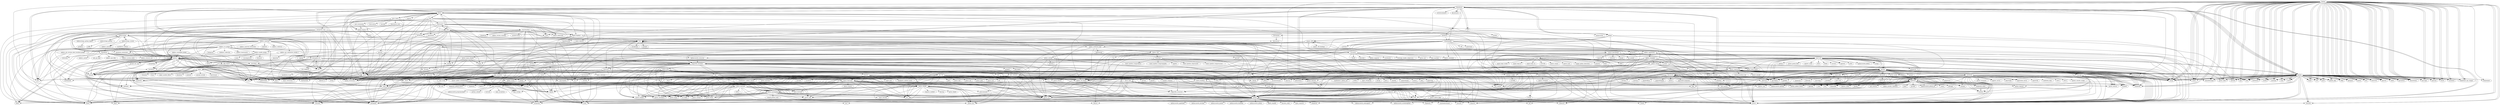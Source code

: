digraph G {
Pandas -> numpy;
Pandas -> numpy;
Pandas -> numpy;
Pandas -> python_dateutil;
python_dateutil -> six;
Pandas -> pytz;
Pandas -> tzdata;
Pandas -> hypothesis;
hypothesis -> attrs;
attrs -> importlib_metadata;
importlib_metadata -> zipp;
zipp -> sphinx;
sphinx -> sphinxcontrib_applehelp;
sphinx -> sphinxcontrib_devhelp;
sphinx -> sphinxcontrib_jsmath;
sphinx -> sphinxcontrib_htmlhelp;
sphinx -> sphinxcontrib_serializinghtml;
sphinx -> sphinxcontrib_qthelp;
sphinx -> Jinja2;
sphinx -> Pygments;
sphinx -> docutils;
sphinx -> snowballstemmer;
sphinx -> babel;
sphinx -> alabaster;
sphinx -> imagesize;
sphinx -> requests;
sphinx -> packaging;
sphinx -> importlib_metadata;
sphinx -> colorama;
sphinx -> sphinxcontrib_websupport;
sphinx -> flake8;
sphinx -> flake8_simplify;
sphinx -> isort;
sphinx -> ruff;
sphinx -> mypy;
sphinx -> sphinx_lint;
sphinx -> docutils_stubs;
sphinx -> types_requests;
sphinx -> pytest;
sphinx -> html5lib;
sphinx -> cython;
sphinx -> setuptools;
sphinx -> filelock;
zipp -> sphinx;
zipp -> jaraco_packaging;
jaraco_packaging -> build;
jaraco_packaging -> jaraco_context;
jaraco_packaging -> sphinx;
jaraco_packaging -> domdf_python_tools;
jaraco_packaging -> sphinx;
jaraco_packaging -> jaraco_packaging;
jaraco_packaging -> rst_linker;
jaraco_packaging -> furo;
jaraco_packaging -> sphinx_lint;
jaraco_packaging -> pytest;
jaraco_packaging -> pytest_checkdocs;
jaraco_packaging -> pytest_cov;
jaraco_packaging -> pytest_enabler;
jaraco_packaging -> pytest_ruff;
jaraco_packaging -> types_docutils;
jaraco_packaging -> pytest_black;
jaraco_packaging -> pytest_mypy;
zipp -> rst_linker;
zipp -> furo;
zipp -> sphinx_lint;
zipp -> jaraco_tidelift;
jaraco_tidelift -> autocommand;
jaraco_tidelift -> requests_toolbelt;
jaraco_tidelift -> keyring;
jaraco_tidelift -> importlib_resources;
jaraco_tidelift -> sphinx;
jaraco_tidelift -> jaraco_packaging;
jaraco_tidelift -> rst_linker;
jaraco_tidelift -> furo;
jaraco_tidelift -> sphinx_lint;
jaraco_tidelift -> pytest;
jaraco_tidelift -> pytest_checkdocs;
jaraco_tidelift -> flake8;
jaraco_tidelift -> pytest_cov;
jaraco_tidelift -> pytest_enabler;
jaraco_tidelift -> types_docutils;
jaraco_tidelift -> pytest_black;
jaraco_tidelift -> pytest_mypy;
jaraco_tidelift -> pytest_flake8;
zipp -> pytest;
zipp -> pytest_checkdocs;
zipp -> pytest_cov;
zipp -> pytest_enabler;
zipp -> pytest_ruff;
zipp -> jaraco_itertools;
jaraco_itertools -> more_itertools;
jaraco_itertools -> inflect;
jaraco_itertools -> sphinx;
jaraco_itertools -> jaraco_packaging;
jaraco_itertools -> rst_linker;
jaraco_itertools -> furo;
jaraco_itertools -> sphinx_lint;
jaraco_itertools -> pytest;
jaraco_itertools -> pytest_checkdocs;
jaraco_itertools -> pytest_cov;
jaraco_itertools -> pytest_enabler;
jaraco_itertools -> pytest_ruff;
jaraco_itertools -> pytest_black;
jaraco_itertools -> pytest_mypy;
zipp -> jaraco_functools;
jaraco_functools -> more_itertools;
jaraco_functools -> sphinx;
jaraco_functools -> sphinx;
jaraco_functools -> jaraco_packaging;
jaraco_functools -> rst_linker;
jaraco_functools -> furo;
jaraco_functools -> sphinx_lint;
jaraco_functools -> jaraco_tidelift;
jaraco_functools -> pytest;
jaraco_functools -> pytest_checkdocs;
jaraco_functools -> pytest_cov;
jaraco_functools -> pytest_enabler;
jaraco_functools -> pytest_ruff;
jaraco_functools -> jaraco_classes;
jaraco_functools -> pytest_black;
jaraco_functools -> pytest_mypy;
zipp -> more_itertools;
zipp -> big_O;
zipp -> pytest_ignore_flaky;
pytest_ignore_flaky -> pytest;
zipp -> pytest_black;
zipp -> pytest_mypy;
importlib_metadata -> typing_extensions;
importlib_metadata -> sphinx;
importlib_metadata -> jaraco_packaging;
importlib_metadata -> rst_linker;
importlib_metadata -> furo;
importlib_metadata -> sphinx_lint;
importlib_metadata -> jaraco_tidelift;
importlib_metadata -> ipython;
ipython -> decorator;
ipython -> jedi;
jedi -> parso;
jedi -> Jinja2;
jedi -> MarkupSafe;
jedi -> Pygments;
jedi -> alabaster;
jedi -> babel;
jedi -> chardet;
jedi -> commonmark;
jedi -> docutils;
jedi -> future;
jedi -> idna;
jedi -> imagesize;
jedi -> mock;
jedi -> packaging;
jedi -> pyparsing;
jedi -> pytz;
jedi -> readthedocs_sphinx_ext;
jedi -> recommonmark;
jedi -> requests;
jedi -> six;
jedi -> snowballstemmer;
jedi -> sphinx_rtd_theme;
jedi -> sphinx;
jedi -> sphinxcontrib_serializinghtml;
jedi -> sphinxcontrib_websupport;
jedi -> urllib3;
jedi -> flake8;
jedi -> mypy;
jedi -> types_setuptools;
jedi -> Django;
jedi -> attrs;
jedi -> colorama;
jedi -> docopt;
jedi -> pytest;
ipython -> matplotlib_inline;
matplotlib_inline -> traitlets;
ipython -> prompt_toolkit;
prompt_toolkit -> wcwidth;
ipython -> pygments;
pygments -> importlib_metadata;
pygments -> colorama;
ipython -> stack_data;
stack_data -> executing;
stack_data -> asttokens;
stack_data -> pure_eval;
stack_data -> pytest;
stack_data -> typeguard;
stack_data -> pygments;
stack_data -> littleutils;
stack_data -> cython;
ipython -> traitlets;
ipython -> typing_extensions;
ipython -> exceptiongroup;
exceptiongroup -> pytest;
ipython -> pexpect;
pexpect -> ptyprocess;
ipython -> appnope;
ipython -> colorama;
ipython -> black;
black -> click;
black -> mypy_extensions;
black -> packaging;
black -> pathspec;
black -> platformdirs;
black -> tomli;
black -> typing_extensions;
black -> colorama;
black -> aiohttp;
black -> ipython;
black -> tokenize_rt;
black -> uvloop;
ipython -> ipykernel;
ipykernel -> appnope;
ipykernel -> comm;
ipykernel -> debugpy;
ipykernel -> ipython;
ipykernel -> jupyter_client;
ipykernel -> jupyter_core;
ipykernel -> matplotlib_inline;
ipykernel -> nest_asyncio;
ipykernel -> packaging;
ipykernel -> psutil;
ipykernel -> pyzmq;
ipykernel -> tornado;
ipykernel -> traitlets;
ipykernel -> coverage;
ipykernel -> curio;
ipykernel -> matplotlib;
ipykernel -> pytest_cov;
ipykernel -> trio;
ipykernel -> myst_parser;
ipykernel -> pydata_sphinx_theme;
ipykernel -> sphinx;
ipykernel -> sphinx_autodoc_typehints;
ipykernel -> sphinxcontrib_github_alt;
ipykernel -> sphinxcontrib_spelling;
ipykernel -> trio;
ipykernel -> pyqt5;
ipykernel -> pyside6;
ipykernel -> flaky;
ipykernel -> ipyparallel;
ipykernel -> pre_commit;
ipykernel -> pytest_asyncio;
ipykernel -> pytest_cov;
ipykernel -> pytest_timeout;
ipykernel -> pytest;
ipython -> setuptools;
ipython -> sphinx;
ipython -> sphinx_rtd_theme;
ipython -> docrepr;
docrepr -> docutils;
docrepr -> jinja2;
docrepr -> sphinx;
docrepr -> matplotlib;
docrepr -> ipython;
docrepr -> matplotlib;
docrepr -> numpy;
docrepr -> pytest;
docrepr -> pytest_asyncio;
docrepr -> playwright;
ipython -> matplotlib;
ipython -> stack_data;
ipython -> pytest;
ipython -> typing_extensions;
ipython -> exceptiongroup;
ipython -> pytest;
ipython -> pytest_asyncio;
ipython -> testpath;
testpath -> pytest;
ipython -> pickleshare;
pickleshare -> pathlib2;
ipython -> nbconvert;
nbconvert -> beautifulsoup4;
nbconvert -> bleach;
nbconvert -> defusedxml;
nbconvert -> importlib_metadata;
nbconvert -> jinja2;
nbconvert -> jupyter_core;
nbconvert -> jupyterlab_pygments;
nbconvert -> markupsafe;
nbconvert -> mistune;
nbconvert -> nbclient;
nbconvert -> nbformat;
nbconvert -> packaging;
nbconvert -> pandocfilters;
nbconvert -> pygments;
nbconvert -> tinycss2;
nbconvert -> traitlets;
nbconvert -> nbconvert;
nbconvert -> ipykernel;
nbconvert -> ipython;
nbconvert -> myst_parser;
nbconvert -> nbsphinx;
nbconvert -> pydata_sphinx_theme;
nbconvert -> sphinx;
nbconvert -> sphinxcontrib_spelling;
nbconvert -> nbconvert;
nbconvert -> pyqtwebengine;
nbconvert -> tornado;
nbconvert -> flaky;
nbconvert -> ipykernel;
nbconvert -> ipywidgets;
nbconvert -> pytest;
nbconvert -> playwright;
ipython -> nbformat;
ipython -> ipywidgets;
ipython -> notebook;
notebook -> jupyter_server;
notebook -> jupyterlab_server;
notebook -> jupyterlab;
notebook -> notebook_shim;
notebook -> tornado;
notebook -> hatch;
notebook -> pre_commit;
notebook -> myst_parser;
notebook -> nbsphinx;
notebook -> pydata_sphinx_theme;
notebook -> sphinx;
notebook -> sphinxcontrib_github_alt;
notebook -> sphinxcontrib_spelling;
notebook -> importlib_resources;
notebook -> ipykernel;
notebook -> jupyter_server;
notebook -> jupyterlab_server;
notebook -> nbval;
notebook -> pytest_console_scripts;
notebook -> pytest_timeout;
notebook -> pytest_tornasync;
notebook -> pytest;
notebook -> requests;
ipython -> ipyparallel;
ipython -> qtconsole;
qtconsole -> traitlets;
qtconsole -> jupyter_core;
qtconsole -> jupyter_client;
qtconsole -> pygments;
qtconsole -> ipykernel;
qtconsole -> qtpy;
qtconsole -> pyzmq;
qtconsole -> packaging;
qtconsole -> Sphinx;
qtconsole -> flaky;
qtconsole -> pytest;
qtconsole -> pytest_qt;
ipython -> curio;
ipython -> matplotlib;
ipython -> numpy;
ipython -> pandas;
pandas -> numpy;
pandas -> numpy;
pandas -> numpy;
pandas -> python_dateutil;
pandas -> pytz;
pandas -> tzdata;
pandas -> hypothesis;
pandas -> pytest;
pandas -> pytest_xdist;
pandas -> bottleneck;
pandas -> numba;
pandas -> numexpr;
pandas -> scipy;
pandas -> xarray;
pandas -> fsspec;
pandas -> s3fs;
pandas -> gcsfs;
pandas -> pandas_gbq;
pandas -> odfpy;
pandas -> openpyxl;
pandas -> pyxlsb;
pandas -> xlrd;
pandas -> xlsxwriter;
pandas -> pyarrow;
pandas -> pyarrow;
pandas -> tables;
pandas -> pyreadstat;
pandas -> SQLAlchemy;
pandas -> psycopg2;
pandas -> SQLAlchemy;
pandas -> pymysql;
pandas -> SQLAlchemy;
pandas -> beautifulsoup4;
pandas -> html5lib;
pandas -> lxml;
pandas -> lxml;
pandas -> matplotlib;
pandas -> jinja2;
pandas -> tabulate;
pandas -> PyQt5;
pandas -> qtpy;
pandas -> zstandard;
pandas -> dataframe_api_compat;
pandas -> beautifulsoup4;
pandas -> bottleneck;
pandas -> dataframe_api_compat;
pandas -> fastparquet;
pandas -> fsspec;
pandas -> gcsfs;
pandas -> html5lib;
pandas -> hypothesis;
pandas -> jinja2;
pandas -> lxml;
pandas -> matplotlib;
pandas -> numba;
pandas -> numexpr;
pandas -> odfpy;
pandas -> openpyxl;
pandas -> pandas_gbq;
pandas -> psycopg2;
pandas -> pyarrow;
pandas -> pymysql;
pandas -> PyQt5;
pandas -> pyreadstat;
pandas -> pytest;
pandas -> pytest_xdist;
pandas -> pyxlsb;
pandas -> qtpy;
pandas -> scipy;
pandas -> s3fs;
pandas -> SQLAlchemy;
pandas -> tables;
pandas -> tabulate;
pandas -> xarray;
pandas -> xlrd;
pandas -> xlsxwriter;
pandas -> zstandard;
ipython -> trio;
ipython -> black;
ipython -> ipykernel;
ipython -> setuptools;
ipython -> sphinx;
ipython -> sphinx_rtd_theme;
ipython -> docrepr;
ipython -> matplotlib;
ipython -> stack_data;
ipython -> pytest;
ipython -> typing_extensions;
ipython -> exceptiongroup;
ipython -> pytest;
ipython -> pytest_asyncio;
ipython -> testpath;
ipython -> pickleshare;
ipython -> ipykernel;
ipython -> nbconvert;
ipython -> nbformat;
ipython -> ipywidgets;
ipython -> notebook;
ipython -> ipyparallel;
ipython -> qtconsole;
ipython -> pytest;
ipython -> pytest_asyncio;
ipython -> testpath;
ipython -> pickleshare;
ipython -> pytest;
ipython -> pytest_asyncio;
ipython -> testpath;
ipython -> pickleshare;
ipython -> curio;
ipython -> matplotlib;
ipython -> nbformat;
ipython -> numpy;
ipython -> pandas;
ipython -> trio;
importlib_metadata -> pytest;
importlib_metadata -> pytest_checkdocs;
importlib_metadata -> pytest_cov;
importlib_metadata -> pytest_enabler;
importlib_metadata -> pytest_ruff;
importlib_metadata -> packaging;
importlib_metadata -> pyfakefs;
importlib_metadata -> flufl_flake8;
importlib_metadata -> pytest_perf;
pytest_perf -> pip_run;
pip_run -> pip;
pip_run -> autocommand;
pip_run -> path;
pip_run -> packaging;
pip_run -> more_itertools;
pip_run -> jaraco_context;
pip_run -> jaraco_text;
pip_run -> platformdirs;
pip_run -> jaraco_functools;
pip_run -> jaraco_env;
pip_run -> importlib_resources;
pip_run -> sphinx;
pip_run -> sphinx;
pip_run -> jaraco_packaging;
pip_run -> rst_linker;
pip_run -> furo;
pip_run -> sphinx_lint;
pip_run -> jaraco_tidelift;
pip_run -> pytest;
pip_run -> pytest_checkdocs;
pip_run -> pytest_cov;
pip_run -> pytest_enabler;
pip_run -> pytest_ruff;
pip_run -> nbformat;
pip_run -> pygments;
pip_run -> jaraco_path;
pip_run -> jaraco_test;
pip_run -> flit_core;
pip_run -> pytest_black;
pip_run -> pytest_mypy;
pytest_perf -> tempora;
tempora -> pytz;
tempora -> jaraco_functools;
tempora -> sphinx;
tempora -> jaraco_packaging;
tempora -> rst_linker;
tempora -> furo;
tempora -> sphinx_lint;
tempora -> jaraco_tidelift;
tempora -> pytest;
tempora -> pytest_checkdocs;
tempora -> pytest_cov;
tempora -> pytest_enabler;
tempora -> pytest_ruff;
tempora -> backports_unittest_mock;
tempora -> pytest_freezer;
tempora -> types_pytz;
tempora -> pytest_black;
tempora -> pytest_mypy;
pytest_perf -> jaraco_functools;
pytest_perf -> more_itertools;
pytest_perf -> jaraco_context;
pytest_perf -> packaging;
pytest_perf -> sphinx;
pytest_perf -> jaraco_packaging;
pytest_perf -> rst_linker;
pytest_perf -> furo;
pytest_perf -> sphinx_lint;
pytest_perf -> pytest;
pytest_perf -> pytest_checkdocs;
pytest_perf -> pytest_cov;
pytest_perf -> pytest_enabler;
pytest_perf -> pytest_ruff;
pytest_perf -> pytest_black;
pytest_perf -> pytest_mypy;
importlib_metadata -> pytest_black;
importlib_metadata -> pytest_mypy;
importlib_metadata -> importlib_resources;
attrs -> attrs;
attrs -> coverage;
attrs -> attrs;
attrs -> pre_commit;
attrs -> furo;
attrs -> myst_parser;
attrs -> sphinx;
attrs -> sphinx_notfound_page;
sphinx_notfound_page -> sphinx;
sphinx_notfound_page -> sphinx_tabs;
sphinx_tabs -> sphinx;
sphinx_tabs -> pygments;
sphinx_tabs -> docutils;
sphinx_tabs -> pre_commit;
sphinx_tabs -> coverage;
sphinx_tabs -> pytest;
sphinx_tabs -> pytest_cov;
sphinx_tabs -> pytest_regressions;
pytest_regressions -> pytest_datadir;
pytest_regressions -> pytest;
pytest_regressions -> pyyaml;
pytest_regressions -> numpy;
pytest_regressions -> pandas;
pytest_regressions -> matplotlib;
pytest_regressions -> mypy;
pytest_regressions -> numpy;
pytest_regressions -> pandas;
pytest_regressions -> pillow;
pytest_regressions -> pre_commit;
pytest_regressions -> restructuredtext_lint;
pytest_regressions -> tox;
pytest_regressions -> pillow;
pytest_regressions -> numpy;
pytest_regressions -> numpy;
pytest_regressions -> pandas;
sphinx_tabs -> pygments;
sphinx_tabs -> bs4;
sphinx_tabs -> rinohtype;
rinohtype -> appdirs;
rinohtype -> docutils;
rinohtype -> importlib_metadata;
rinohtype -> packaging;
rinohtype -> recommonmark;
rinohtype -> rinoh_typeface_dejavuserif;
rinohtype -> rinoh_typeface_texgyrecursor;
rinohtype -> rinoh_typeface_texgyreheros;
rinohtype -> rinoh_typeface_texgyrepagella;
rinohtype -> Sphinx;
sphinx_notfound_page -> sphinx_rtd_theme;
sphinx_notfound_page -> sphinxemoji;
sphinx_notfound_page -> sphinx_autoapi;
sphinx_autoapi -> anyascii;
sphinx_autoapi -> Jinja2;
sphinx_autoapi -> PyYAML;
sphinx_autoapi -> sphinx;
sphinx_autoapi -> astroid;
astroid -> typing_extensions;
sphinx_autoapi -> astroid;
sphinx_autoapi -> furo;
sphinx_autoapi -> sphinx;
sphinx_autoapi -> sphinx_design;
sphinx_design -> sphinx;
sphinx_design -> pre_commit;
sphinx_design -> myst_parser;
sphinx_design -> myst_parser;
sphinx_design -> pytest;
sphinx_design -> pytest_cov;
sphinx_design -> pytest_regressions;
sphinx_design -> furo;
sphinx_design -> pydata_sphinx_theme;
sphinx_design -> sphinx_rtd_theme;
sphinx_design -> sphinx_book_theme;
sphinx_notfound_page -> tox;
attrs -> sphinxcontrib_towncrier;
sphinxcontrib_towncrier -> sphinx;
sphinxcontrib_towncrier -> towncrier;
towncrier -> click;
towncrier -> importlib_resources;
towncrier -> incremental;
incremental -> click;
incremental -> twisted;
incremental -> mypy;
incremental -> click;
incremental -> twisted;
towncrier -> jinja2;
towncrier -> tomli;
towncrier -> furo;
towncrier -> packaging;
towncrier -> sphinx;
towncrier -> twisted;
sphinxcontrib_towncrier -> importlib_metadata;
attrs -> towncrier;
attrs -> zope_interface;
zope_interface -> setuptools;
zope_interface -> Sphinx;
zope_interface -> repoze_sphinx_autointerface;
repoze_sphinx_autointerface -> zope_interface;
zope_interface -> setuptools;
zope_interface -> Sphinx;
zope_interface -> repoze_sphinx_autointerface;
zope_interface -> sphinx_rtd_theme;
zope_interface -> coverage;
zope_interface -> zope_event;
zope_interface -> zope_testing;
zope_interface -> coverage;
zope_interface -> zope_event;
zope_interface -> zope_testing;
repoze_sphinx_autointerface -> Sphinx;
repoze_sphinx_autointerface -> setuptools;
repoze_sphinx_autointerface -> zope_testrunner;
zope_testrunner -> setuptools;
zope_testrunner -> zope_exceptions;
zope_testrunner -> zope_interface;
zope_testrunner -> Sphinx;
zope_testrunner -> sphinxcontrib_programoutput;
zope_testrunner -> python_subunit;
zope_testrunner -> testtools;
zope_testrunner -> zope_testing;
zope_interface -> sphinx_rtd_theme;
zope_interface -> coverage;
zope_interface -> zope_event;
zope_interface -> zope_testing;
zope_interface -> coverage;
zope_interface -> zope_event;
zope_interface -> zope_testing;
attrs -> attrs;
attrs -> zope_interface;
attrs -> cloudpickle;
attrs -> hypothesis;
attrs -> mypy;
attrs -> pympler;
attrs -> pytest_mypy_plugins;
pytest_mypy_plugins -> pytest;
pytest_mypy_plugins -> mypy;
pytest_mypy_plugins -> decorator;
pytest_mypy_plugins -> pyyaml;
pytest_mypy_plugins -> Jinja2;
pytest_mypy_plugins -> regex;
pytest_mypy_plugins -> packaging;
pytest_mypy_plugins -> tomlkit;
attrs -> pytest_xdist;
attrs -> pytest;
hypothesis -> sortedcontainers;
hypothesis -> exceptiongroup;
hypothesis -> black;
hypothesis -> click;
hypothesis -> django;
django -> asgiref;
asgiref -> typing_extensions;
asgiref -> pytest;
asgiref -> pytest_asyncio;
asgiref -> mypy;
django -> sqlparse;
sqlparse -> flake8;
sqlparse -> build;
sqlparse -> sphinx;
sqlparse -> pytest;
sqlparse -> pytest_cov;
django -> backports_zoneinfo;
backports_zoneinfo -> importlib_resources;
backports_zoneinfo -> tzdata;
django -> tzdata;
django -> argon2_cffi;
argon2_cffi -> argon2_cffi_bindings;
argon2_cffi -> typing_extensions;
argon2_cffi -> argon2_cffi;
argon2_cffi -> tox;
argon2_cffi -> furo;
argon2_cffi -> myst_parser;
argon2_cffi -> sphinx;
argon2_cffi -> sphinx_copybutton;
sphinx_copybutton -> sphinx;
sphinx_copybutton -> pre_commit;
sphinx_copybutton -> sphinx;
sphinx_copybutton -> ipython;
sphinx_copybutton -> myst_nb;
myst_nb -> ipywidgets;
myst_nb -> importlib_metadata;
myst_nb -> ipython;
myst_nb -> jupyter_cache;
myst_nb -> nbclient;
myst_nb -> myst_parser;
myst_nb -> nbformat;
myst_nb -> pyyaml;
myst_nb -> sphinx;
myst_nb -> typing_extensions;
myst_nb -> ipykernel;
myst_nb -> pre_commit;
myst_nb -> alabaster;
myst_nb -> altair;
myst_nb -> bokeh;
myst_nb -> coconut;
myst_nb -> ipykernel;
myst_nb -> ipywidgets;
myst_nb -> jupytext;
myst_nb -> matplotlib;
myst_nb -> numpy;
myst_nb -> pandas;
myst_nb -> plotly;
myst_nb -> sphinx_book_theme;
myst_nb -> sphinx_copybutton;
myst_nb -> sphinx_design;
myst_nb -> sphinxcontrib_bibtex;
myst_nb -> sympy;
myst_nb -> coverage;
myst_nb -> beautifulsoup4;
myst_nb -> ipykernel;
myst_nb -> ipython;
myst_nb -> jupytext;
myst_nb -> matplotlib;
myst_nb -> nbdime;
myst_nb -> numpy;
myst_nb -> pandas;
myst_nb -> pytest;
myst_nb -> pytest_cov;
myst_nb -> pytest_regressions;
myst_nb -> pytest_param_files;
myst_nb -> sympy;
sphinx_copybutton -> sphinx_book_theme;
sphinx_copybutton -> sphinx_examples;
sphinx_examples -> sphinx;
sphinx_examples -> sphinx_design;
sphinx_examples -> sphinx_book_theme;
sphinx_examples -> sphinx_copybutton;
sphinx_examples -> myst_parser;
sphinx_examples -> sphinx_rtd_theme;
sphinx_examples -> furo;
argon2_cffi -> sphinx_notfound_page;
argon2_cffi -> hypothesis;
argon2_cffi -> pytest;
argon2_cffi -> mypy;
django -> bcrypt;
bcrypt -> pytest;
bcrypt -> mypy;
hypothesis -> dpcontracts;
hypothesis -> lark;
lark -> atomicwrites;
lark -> interegular;
interegular -> dataclasses;
lark -> js2py;
js2py -> tzlocal;
tzlocal -> tzdata;
tzlocal -> backports_zoneinfo;
tzlocal -> pytest;
tzlocal -> pytest_mock;
pytest_mock -> pytest;
pytest_mock -> pre_commit;
pytest_mock -> tox;
pytest_mock -> pytest_asyncio;
tzlocal -> pytest_cov;
tzlocal -> check_manifest;
check_manifest -> build;
check_manifest -> setuptools;
check_manifest -> tomli;
check_manifest -> pytest;
check_manifest -> mock;
tzlocal -> zest_releaser;
zest_releaser -> build;
zest_releaser -> colorama;
zest_releaser -> readme_renderer;
zest_releaser -> requests;
zest_releaser -> setuptools;
zest_releaser -> twine;
zest_releaser -> tomli;
zest_releaser -> check_manifest;
zest_releaser -> pep440;
zest_releaser -> pyroma;
zest_releaser -> wheel;
zest_releaser -> wheel;
zest_releaser -> zope_testing;
zest_releaser -> zope_testrunner;
js2py -> six;
js2py -> pyjsparser;
lark -> regex;
hypothesis -> libcst;
libcst -> typing_extensions;
libcst -> typing_inspect;
typing_inspect -> mypy_extensions;
typing_inspect -> typing_extensions;
typing_inspect -> typing;
libcst -> pyyaml;
libcst -> black;
libcst -> coverage;
libcst -> build;
libcst -> fixit;
fixit -> click;
fixit -> libcst;
fixit -> moreorless;
moreorless -> click;
moreorless -> dataclasses;
fixit -> packaging;
fixit -> tomli;
fixit -> trailrunner;
trailrunner -> pathspec;
trailrunner -> attribution;
attribution -> attrs;
attribution -> click;
attribution -> jinja2;
attribution -> packaging;
attribution -> tomlkit;
trailrunner -> black;
trailrunner -> click;
trailrunner -> coverage;
trailrunner -> flit;
flit -> flit_core;
flit -> requests;
flit -> docutils;
flit -> tomli_w;
flit -> sphinx;
flit -> sphinxcontrib_github_alt;
flit -> pygments_github_lexers;
flit -> testpath;
flit -> responses;
flit -> pytest;
flit -> pytest_cov;
flit -> tomli;
trailrunner -> flake8;
trailrunner -> flake8_bugbear;
flake8_bugbear -> flake8;
flake8_bugbear -> attrs;
flake8_bugbear -> tox;
flake8_bugbear -> coverage;
flake8_bugbear -> hypothesis;
flake8_bugbear -> hypothesmith;
flake8_bugbear -> pre_commit;
flake8_bugbear -> pytest;
trailrunner -> mypy;
trailrunner -> rich;
rich -> typing_extensions;
rich -> pygments;
rich -> ipywidgets;
rich -> markdown_it_py;
trailrunner -> ufmt;
ufmt -> black;
ufmt -> click;
ufmt -> libcst;
ufmt -> moreorless;
ufmt -> tomlkit;
ufmt -> trailrunner;
ufmt -> typing_extensions;
ufmt -> usort;
ufmt -> attribution;
ufmt -> black;
ufmt -> coverage;
ufmt -> flit;
ufmt -> flake8;
ufmt -> mypy;
ufmt -> usort;
ufmt -> sphinx;
ufmt -> sphinx_mdinclude;
trailrunner -> usort;
trailrunner -> sphinx;
trailrunner -> sphinx_mdinclude;
fixit -> attribution;
fixit -> black;
fixit -> flake8_bugbear;
fixit -> flake8;
fixit -> mypy;
fixit -> ufmt;
fixit -> usort;
fixit -> jinja2;
fixit -> sphinx_mdinclude;
fixit -> sphinx;
fixit -> rich;
libcst -> flake8;
libcst -> Sphinx;
libcst -> hypothesis;
libcst -> hypothesmith;
libcst -> jupyter;
libcst -> maturin;
maturin -> tomli;
maturin -> ziglang;
maturin -> patchelf;
patchelf -> pytest;
patchelf -> importlib_metadata;
libcst -> nbsphinx;
libcst -> prompt_toolkit;
libcst -> setuptools_scm;
setuptools_scm -> packaging;
setuptools_scm -> setuptools;
setuptools_scm -> typing_extensions;
setuptools_scm -> tomli;
setuptools_scm -> entangled_cli;
entangled_cli -> argh;
argh -> argcomplete;
argh -> sphinx;
argh -> sphinx_pyproject;
argh -> sphinx_rtd_theme;
argh -> readthedocs_sphinx_search;
argh -> pre_commit;
argh -> tox;
argh -> pytest;
argh -> pytest_cov;
entangled_cli -> brei;
brei -> argh;
brei -> rich;
brei -> rich_argparse;
entangled_cli -> copier;
copier -> colorama;
copier -> decorator;
copier -> dunamai;
copier -> funcy;
copier -> jinja2;
copier -> jinja2_ansible_filters;
copier -> packaging;
copier -> pathspec;
copier -> plumbum;
copier -> pydantic;
copier -> pygments;
copier -> pyyaml;
copier -> pyyaml_include;
copier -> questionary;
copier -> typing_extensions;
entangled_cli -> filelock;
entangled_cli -> mawk;
entangled_cli -> rich;
entangled_cli -> rich_argparse;
entangled_cli -> tomlkit;
entangled_cli -> watchdog;
watchdog -> PyYAML;
setuptools_scm -> mkdocs;
mkdocs -> click;
mkdocs -> colorama;
mkdocs -> ghp_import;
ghp_import -> python_dateutil;
ghp_import -> twine;
ghp_import -> markdown;
ghp_import -> flake8;
ghp_import -> wheel;
mkdocs -> importlib_metadata;
mkdocs -> jinja2;
mkdocs -> markdown;
mkdocs -> markupsafe;
mkdocs -> mergedeep;
mkdocs -> packaging;
mkdocs -> pathspec;
mkdocs -> platformdirs;
mkdocs -> pyyaml_env_tag;
pyyaml_env_tag -> pyyaml;
mkdocs -> pyyaml;
mkdocs -> typing_extensions;
mkdocs -> watchdog;
mkdocs -> babel;
mkdocs -> babel;
mkdocs -> click;
mkdocs -> colorama;
mkdocs -> ghp_import;
mkdocs -> importlib_metadata;
mkdocs -> jinja2;
mkdocs -> markdown;
mkdocs -> markupsafe;
mkdocs -> mergedeep;
mkdocs -> packaging;
mkdocs -> pathspec;
mkdocs -> platformdirs;
mkdocs -> pyyaml_env_tag;
mkdocs -> pyyaml;
mkdocs -> typing_extensions;
mkdocs -> watchdog;
setuptools_scm -> mkdocs_entangled_plugin;
mkdocs_entangled_plugin -> entangled_cli;
mkdocs_entangled_plugin -> mawk;
mkdocs_entangled_plugin -> mkdocs;
setuptools_scm -> mkdocs_material;
mkdocs_material -> babel;
mkdocs_material -> colorama;
mkdocs_material -> jinja2;
mkdocs_material -> markdown;
mkdocs_material -> mkdocs_material_extensions;
mkdocs_material -> mkdocs;
mkdocs_material -> paginate;
mkdocs_material -> pygments;
mkdocs_material -> pymdown_extensions;
pymdown_extensions -> markdown;
pymdown_extensions -> pyyaml;
pymdown_extensions -> pygments;
mkdocs_material -> regex;
mkdocs_material -> requests;
mkdocs_material -> mkdocs_git_committers_plugin_2;
mkdocs_git_committers_plugin_2 -> mkdocs;
mkdocs_git_committers_plugin_2 -> requests;
mkdocs_git_committers_plugin_2 -> gitpython;
mkdocs_material -> mkdocs_git_revision_date_localized_plugin;
mkdocs_git_revision_date_localized_plugin -> mkdocs;
mkdocs_git_revision_date_localized_plugin -> GitPython;
mkdocs_git_revision_date_localized_plugin -> babel;
mkdocs_git_revision_date_localized_plugin -> pytz;
mkdocs_material -> cairosvg;
cairosvg -> cairocffi;
cairosvg -> cssselect2;
cairosvg -> defusedxml;
cairosvg -> pillow;
cairosvg -> tinycss2;
cairosvg -> sphinx;
cairosvg -> sphinx_rtd_theme;
cairosvg -> pytest;
cairosvg -> flake8;
cairosvg -> isort;
mkdocs_material -> pillow;
mkdocs_material -> mkdocs_minify_plugin;
mkdocs_minify_plugin -> mkdocs;
mkdocs_minify_plugin -> htmlmin2;
mkdocs_minify_plugin -> jsmin;
mkdocs_minify_plugin -> csscompressor;
mkdocs_material -> mkdocs_redirects;
mkdocs_material -> mkdocs_rss_plugin;
mkdocs_rss_plugin -> GitPython;
mkdocs_rss_plugin -> mkdocs;
mkdocs_rss_plugin -> pytz;
mkdocs_rss_plugin -> tzdata;
mkdocs_rss_plugin -> black;
mkdocs_rss_plugin -> feedparser;
mkdocs_rss_plugin -> flake8;
mkdocs_rss_plugin -> pre_commit;
mkdocs_rss_plugin -> pytest_cov;
mkdocs_rss_plugin -> validator_collection;
mkdocs_rss_plugin -> mkdocs_bootswatch;
mkdocs_rss_plugin -> mkdocs_minify_plugin;
mkdocs_rss_plugin -> pygments;
mkdocs_rss_plugin -> pymdown_extensions;
setuptools_scm -> mkdocstrings;
mkdocstrings -> click;
mkdocstrings -> Jinja2;
mkdocstrings -> Markdown;
Markdown -> importlib_metadata;
Markdown -> mkdocs;
Markdown -> mkdocs_nature;
Markdown -> mdx_gh_links;
Markdown -> mkdocstrings;
Markdown -> mkdocs_gen_files;
Markdown -> mkdocs_section_index;
Markdown -> mkdocs_literate_nav;
Markdown -> coverage;
Markdown -> pyyaml;
mkdocstrings -> MarkupSafe;
mkdocstrings -> mkdocs;
mkdocstrings -> mkdocs_autorefs;
mkdocs_autorefs -> Markdown;
mkdocs_autorefs -> mkdocs;
mkdocstrings -> platformdirs;
mkdocstrings -> pymdown_extensions;
mkdocstrings -> importlib_metadata;
mkdocstrings -> typing_extensions;
mkdocstrings -> mkdocstrings_crystal;
mkdocstrings_crystal -> jinja2;
mkdocstrings_crystal -> markdown_callouts;
mkdocstrings_crystal -> markupsafe;
mkdocstrings_crystal -> mkdocs_autorefs;
mkdocstrings_crystal -> mkdocstrings;
mkdocstrings -> mkdocstrings_python_legacy;
mkdocstrings_python_legacy -> mkdocstrings;
mkdocstrings_python_legacy -> pytkdocs;
mkdocstrings -> mkdocstrings_python;
mkdocstrings_python -> mkdocstrings;
mkdocstrings_python -> griffe;
setuptools_scm -> pygments;
setuptools_scm -> rich;
setuptools_scm -> build;
setuptools_scm -> pytest;
setuptools_scm -> rich;
setuptools_scm -> wheel;
libcst -> sphinx_rtd_theme;
libcst -> ufmt;
libcst -> usort;
libcst -> setuptools_rust;
setuptools_rust -> setuptools;
setuptools_rust -> semantic_version;
semantic_version -> Django;
semantic_version -> nose2;
nose2 -> coverage;
nose2 -> Sphinx;
nose2 -> sphinx_issues;
nose2 -> sphinx_rtd_theme;
semantic_version -> tox;
semantic_version -> check_manifest;
semantic_version -> coverage;
semantic_version -> flake8;
semantic_version -> wheel;
semantic_version -> zest_releaser;
semantic_version -> readme_renderer;
semantic_version -> colorama;
semantic_version -> Sphinx;
semantic_version -> sphinx_rtd_theme;
setuptools_rust -> tomli;
libcst -> slotscheck;
slotscheck -> click;
slotscheck -> tomli;
libcst -> jinja2;
libcst -> pyre_check;
pyre_check -> click;
pyre_check -> dataclasses_json;
dataclasses_json -> marshmallow;
marshmallow -> packaging;
marshmallow -> pytest;
marshmallow -> pytz;
marshmallow -> simplejson;
marshmallow -> mypy;
marshmallow -> flake8;
marshmallow -> flake8_bugbear;
marshmallow -> pre_commit;
marshmallow -> tox;
marshmallow -> sphinx;
marshmallow -> sphinx_issues;
marshmallow -> alabaster;
marshmallow -> sphinx_version_warning;
marshmallow -> autodocsumm;
marshmallow -> mypy;
marshmallow -> flake8;
marshmallow -> flake8_bugbear;
marshmallow -> pre_commit;
marshmallow -> pytest;
marshmallow -> pytz;
marshmallow -> simplejson;
dataclasses_json -> typing_inspect;
pyre_check -> intervaltree;
pyre_check -> libcst;
pyre_check -> psutil;
pyre_check -> pyre_extensions;
pyre_extensions -> typing_inspect;
pyre_extensions -> typing_extensions;
pyre_check -> tabulate;
pyre_check -> testslide;
pyre_check -> typing_extensions;
pyre_check -> typing_inspect;
hypothesis -> numpy;
hypothesis -> pandas;
hypothesis -> pytest;
hypothesis -> python_dateutil;
hypothesis -> pytz;
hypothesis -> redis;
redis -> async_timeout;
async_timeout -> typing_extensions;
redis -> importlib_metadata;
redis -> typing_extensions;
redis -> hiredis;
redis -> cryptography;
cryptography -> cffi;
cffi -> pycparser;
cryptography -> sphinx;
cryptography -> sphinx_rtd_theme;
cryptography -> pyenchant;
cryptography -> twine;
cryptography -> sphinxcontrib_spelling;
cryptography -> nox;
nox -> argcomplete;
nox -> colorlog;
colorlog -> colorama;
colorlog -> black;
colorlog -> flake8;
colorlog -> mypy;
colorlog -> pytest;
colorlog -> types_colorama;
nox -> importlib_metadata;
nox -> packaging;
nox -> typing_extensions;
nox -> virtualenv;
virtualenv -> distlib;
virtualenv -> filelock;
virtualenv -> importlib_metadata;
virtualenv -> platformdirs;
virtualenv -> furo;
virtualenv -> proselint;
virtualenv -> sphinx_argparse;
virtualenv -> sphinx;
virtualenv -> sphinxcontrib_towncrier;
virtualenv -> towncrier;
virtualenv -> covdefaults;
virtualenv -> coverage_enable_subprocess;
virtualenv -> coverage;
virtualenv -> flaky;
virtualenv -> packaging;
virtualenv -> pytest_env;
virtualenv -> pytest_freezer;
virtualenv -> pytest_mock;
virtualenv -> pytest_randomly;
virtualenv -> pytest_timeout;
virtualenv -> pytest;
virtualenv -> setuptools;
virtualenv -> time_machine;
nox -> jinja2;
nox -> tox;
cryptography -> black;
cryptography -> ruff;
cryptography -> mypy;
cryptography -> check_sdist;
check_sdist -> build;
check_sdist -> importlib_resources;
check_sdist -> pathspec;
check_sdist -> tomli;
check_sdist -> pytest_cov;
check_sdist -> pytest;
check_sdist -> pytest_cov;
check_sdist -> pytest;
cryptography -> build;
cryptography -> bcrypt;
cryptography -> pytest;
cryptography -> pytest_benchmark;
pytest_benchmark -> pytest;
pytest_benchmark -> py_cpuinfo;
pytest_benchmark -> statistics;
pytest_benchmark -> pathlib2;
pytest_benchmark -> aspectlib;
aspectlib -> fields;
pytest_benchmark -> elasticsearch;
elasticsearch -> elastic_transport;
elasticsearch -> aiohttp;
elasticsearch -> requests;
pytest_benchmark -> pygal;
pygal -> importlib_metadata;
pygal -> sphinx;
pygal -> sphinx_rtd_theme;
pygal -> pygal_sphinx_directives;
pygal -> lxml;
pygal -> cairosvg;
pygal -> pyquery;
pygal -> flask;
pygal -> cairosvg;
pygal -> lxml;
pygal -> pygal_maps_world;
pygal -> pygal_maps_fr;
pygal -> pygal_maps_ch;
pygal -> coveralls;
pygal -> flake8;
pygal -> pytest_runner;
pygal -> pytest_cov;
pygal -> pytest_isort;
pygal -> pytest;
pytest_benchmark -> pygaljs;
cryptography -> pytest_cov;
cryptography -> pytest_xdist;
cryptography -> pretend;
cryptography -> pytest_randomly;
redis -> pyopenssl;
pyopenssl -> cryptography;
pyopenssl -> sphinx;
pyopenssl -> sphinx_rtd_theme;
pyopenssl -> flaky;
pyopenssl -> pretend;
pyopenssl -> pytest;
redis -> requests;
hypothesis -> rich;
hypothesis -> backports_zoneinfo;
hypothesis -> tzdata;
hypothesis -> click;
hypothesis -> black;
hypothesis -> rich;
hypothesis -> libcst;
hypothesis -> python_dateutil;
hypothesis -> django;
hypothesis -> dpcontracts;
hypothesis -> black;
hypothesis -> lark;
hypothesis -> numpy;
hypothesis -> pandas;
hypothesis -> pytest;
hypothesis -> pytz;
hypothesis -> redis;
hypothesis -> backports_zoneinfo;
hypothesis -> tzdata;
Pandas -> pytest;
Pandas -> pytest_xdist;
Pandas -> bottleneck;
Pandas -> numba;
Pandas -> numexpr;
Pandas -> scipy;
Pandas -> xarray;
Pandas -> fsspec;
Pandas -> s3fs;
Pandas -> gcsfs;
Pandas -> pandas_gbq;
Pandas -> odfpy;
Pandas -> openpyxl;
Pandas -> pyxlsb;
Pandas -> xlrd;
Pandas -> xlsxwriter;
Pandas -> pyarrow;
Pandas -> pyarrow;
Pandas -> tables;
Pandas -> pyreadstat;
Pandas -> SQLAlchemy;
Pandas -> psycopg2;
Pandas -> SQLAlchemy;
Pandas -> pymysql;
Pandas -> SQLAlchemy;
Pandas -> beautifulsoup4;
Pandas -> html5lib;
Pandas -> lxml;
Pandas -> lxml;
Pandas -> matplotlib;
Pandas -> jinja2;
Pandas -> tabulate;
Pandas -> PyQt5;
Pandas -> qtpy;
Pandas -> zstandard;
Pandas -> dataframe_api_compat;
Pandas -> beautifulsoup4;
Pandas -> bottleneck;
Pandas -> dataframe_api_compat;
Pandas -> fastparquet;
Pandas -> fsspec;
Pandas -> gcsfs;
Pandas -> html5lib;
Pandas -> hypothesis;
Pandas -> jinja2;
Pandas -> lxml;
Pandas -> matplotlib;
Pandas -> numba;
Pandas -> numexpr;
Pandas -> odfpy;
Pandas -> openpyxl;
Pandas -> pandas_gbq;
Pandas -> psycopg2;
Pandas -> pyarrow;
Pandas -> pymysql;
Pandas -> PyQt5;
Pandas -> pyreadstat;
Pandas -> pytest;
Pandas -> pytest_xdist;
Pandas -> pyxlsb;
Pandas -> qtpy;
Pandas -> scipy;
Pandas -> s3fs;
Pandas -> SQLAlchemy;
Pandas -> tables;
Pandas -> tabulate;
Pandas -> xarray;
Pandas -> xlrd;
Pandas -> xlsxwriter;
Pandas -> zstandard;

}